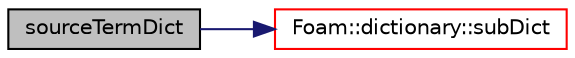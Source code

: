 digraph "sourceTermDict"
{
  bgcolor="transparent";
  edge [fontname="Helvetica",fontsize="10",labelfontname="Helvetica",labelfontsize="10"];
  node [fontname="Helvetica",fontsize="10",shape=record];
  rankdir="LR";
  Node438 [label="sourceTermDict",height=0.2,width=0.4,color="black", fillcolor="grey75", style="filled", fontcolor="black"];
  Node438 -> Node439 [color="midnightblue",fontsize="10",style="solid",fontname="Helvetica"];
  Node439 [label="Foam::dictionary::subDict",height=0.2,width=0.4,color="red",URL="$a27129.html#aaa26b5f2da6aff5a6a59af5407f1bf59",tooltip="Find and return a sub-dictionary. "];
}
